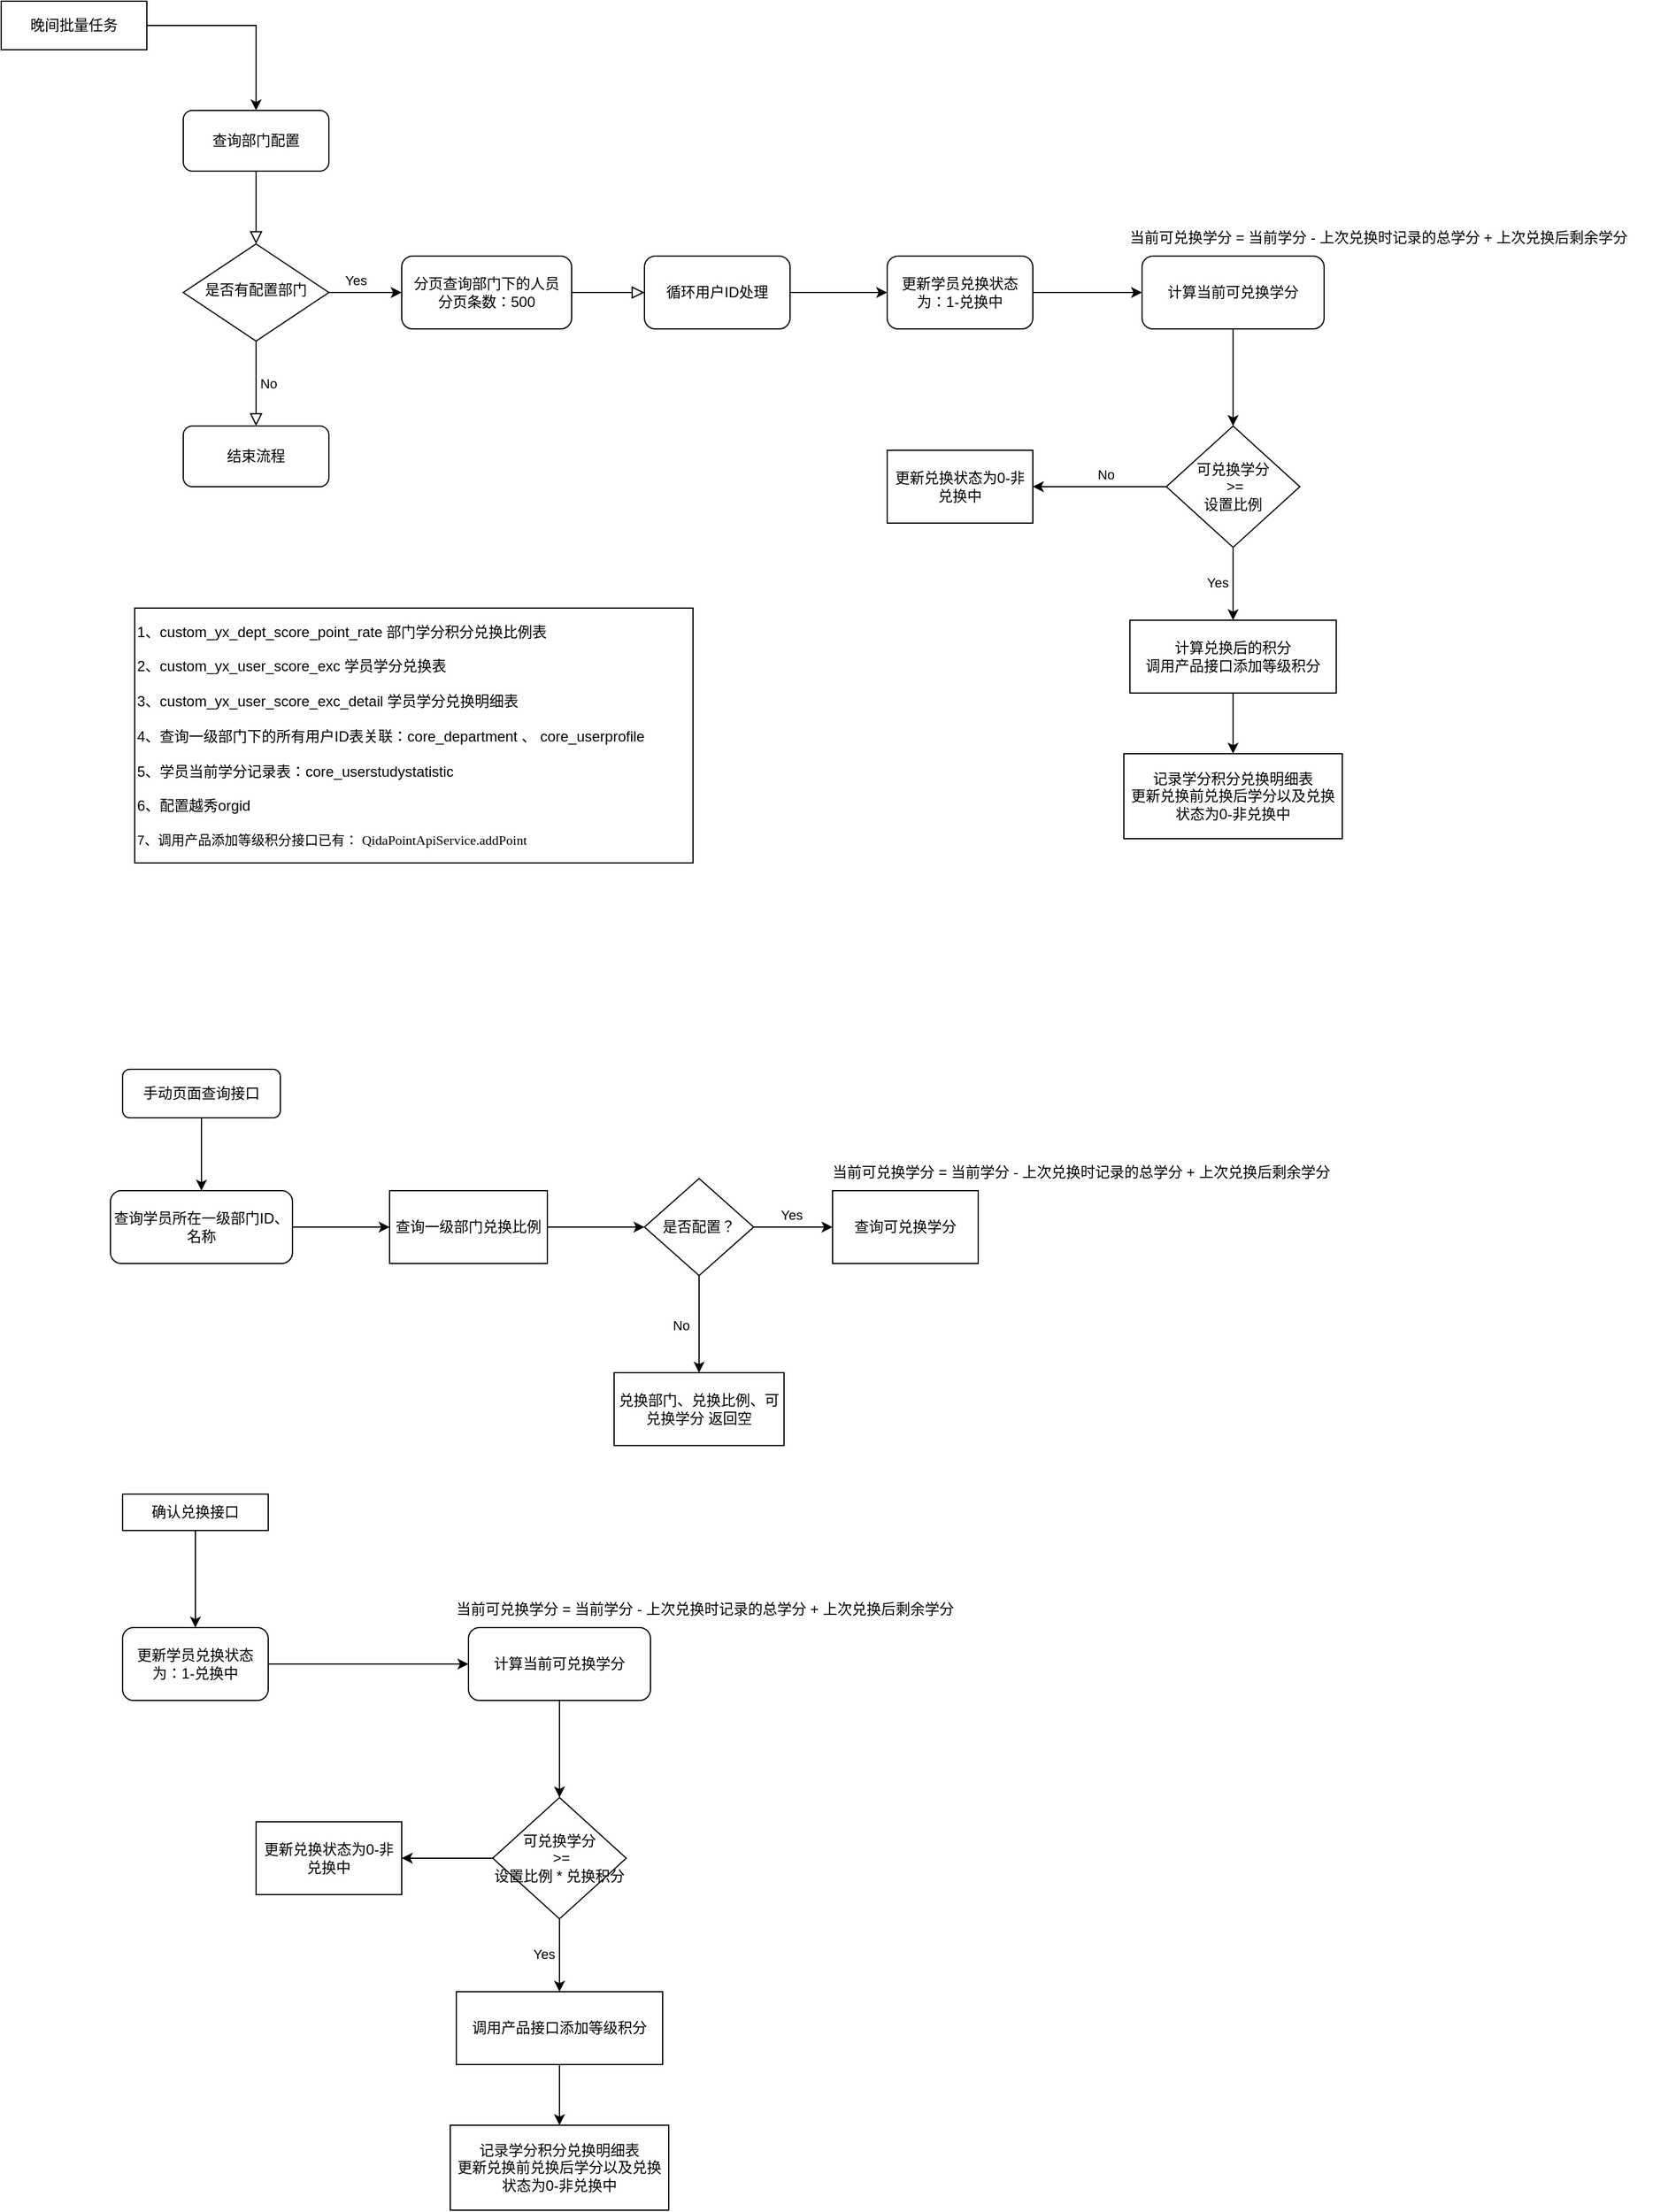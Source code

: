 <mxfile version="15.1.4" type="github"><diagram id="C5RBs43oDa-KdzZeNtuy" name="Page-1"><mxGraphModel dx="946" dy="621" grid="1" gridSize="10" guides="1" tooltips="1" connect="1" arrows="1" fold="1" page="1" pageScale="1" pageWidth="827" pageHeight="1169" math="0" shadow="0"><root><mxCell id="WIyWlLk6GJQsqaUBKTNV-0"/><mxCell id="WIyWlLk6GJQsqaUBKTNV-1" parent="WIyWlLk6GJQsqaUBKTNV-0"/><mxCell id="WIyWlLk6GJQsqaUBKTNV-2" value="" style="rounded=0;html=1;jettySize=auto;orthogonalLoop=1;fontSize=11;endArrow=block;endFill=0;endSize=8;strokeWidth=1;shadow=0;labelBackgroundColor=none;edgeStyle=orthogonalEdgeStyle;" parent="WIyWlLk6GJQsqaUBKTNV-1" source="WIyWlLk6GJQsqaUBKTNV-3" target="WIyWlLk6GJQsqaUBKTNV-6" edge="1"><mxGeometry relative="1" as="geometry"/></mxCell><mxCell id="WIyWlLk6GJQsqaUBKTNV-3" value="查询部门配置" style="rounded=1;whiteSpace=wrap;html=1;fontSize=12;glass=0;strokeWidth=1;shadow=0;" parent="WIyWlLk6GJQsqaUBKTNV-1" vertex="1"><mxGeometry x="210" y="120" width="120" height="50" as="geometry"/></mxCell><mxCell id="WIyWlLk6GJQsqaUBKTNV-5" value="No" style="edgeStyle=orthogonalEdgeStyle;rounded=0;html=1;jettySize=auto;orthogonalLoop=1;fontSize=11;endArrow=block;endFill=0;endSize=8;strokeWidth=1;shadow=0;labelBackgroundColor=none;" parent="WIyWlLk6GJQsqaUBKTNV-1" source="WIyWlLk6GJQsqaUBKTNV-6" target="WIyWlLk6GJQsqaUBKTNV-7" edge="1"><mxGeometry y="10" relative="1" as="geometry"><mxPoint as="offset"/></mxGeometry></mxCell><mxCell id="95srwG0zsuO4FYz2OOs8-27" style="edgeStyle=orthogonalEdgeStyle;rounded=0;orthogonalLoop=1;jettySize=auto;html=1;exitX=1;exitY=0.5;exitDx=0;exitDy=0;entryX=0;entryY=0.5;entryDx=0;entryDy=0;" parent="WIyWlLk6GJQsqaUBKTNV-1" source="WIyWlLk6GJQsqaUBKTNV-6" target="95srwG0zsuO4FYz2OOs8-0" edge="1"><mxGeometry relative="1" as="geometry"/></mxCell><mxCell id="95srwG0zsuO4FYz2OOs8-29" value="Yes" style="edgeLabel;html=1;align=center;verticalAlign=middle;resizable=0;points=[];" parent="95srwG0zsuO4FYz2OOs8-27" vertex="1" connectable="0"><mxGeometry x="0.124" relative="1" as="geometry"><mxPoint x="-12" y="-10" as="offset"/></mxGeometry></mxCell><mxCell id="WIyWlLk6GJQsqaUBKTNV-6" value="是否有配置部门" style="rhombus;whiteSpace=wrap;html=1;shadow=0;fontFamily=Helvetica;fontSize=12;align=center;strokeWidth=1;spacing=6;spacingTop=-4;" parent="WIyWlLk6GJQsqaUBKTNV-1" vertex="1"><mxGeometry x="210" y="230" width="120" height="80" as="geometry"/></mxCell><mxCell id="WIyWlLk6GJQsqaUBKTNV-7" value="结束流程" style="rounded=1;whiteSpace=wrap;html=1;fontSize=12;glass=0;strokeWidth=1;shadow=0;" parent="WIyWlLk6GJQsqaUBKTNV-1" vertex="1"><mxGeometry x="210" y="380" width="120" height="50" as="geometry"/></mxCell><mxCell id="WIyWlLk6GJQsqaUBKTNV-8" value="" style="rounded=0;html=1;jettySize=auto;orthogonalLoop=1;fontSize=11;endArrow=block;endFill=0;endSize=8;strokeWidth=1;shadow=0;labelBackgroundColor=none;edgeStyle=orthogonalEdgeStyle;exitX=1;exitY=0.5;exitDx=0;exitDy=0;entryX=0;entryY=0.5;entryDx=0;entryDy=0;" parent="WIyWlLk6GJQsqaUBKTNV-1" source="95srwG0zsuO4FYz2OOs8-0" target="95srwG0zsuO4FYz2OOs8-11" edge="1"><mxGeometry x="0.333" y="20" relative="1" as="geometry"><mxPoint as="offset"/><mxPoint x="775" y="290" as="sourcePoint"/><mxPoint x="775" y="350" as="targetPoint"/></mxGeometry></mxCell><mxCell id="95srwG0zsuO4FYz2OOs8-0" value="分页查询部门下的人员&lt;br&gt;分页条数：500" style="rounded=1;whiteSpace=wrap;html=1;" parent="WIyWlLk6GJQsqaUBKTNV-1" vertex="1"><mxGeometry x="390" y="240" width="140" height="60" as="geometry"/></mxCell><mxCell id="95srwG0zsuO4FYz2OOs8-77" style="edgeStyle=orthogonalEdgeStyle;rounded=0;orthogonalLoop=1;jettySize=auto;html=1;exitX=1;exitY=0.5;exitDx=0;exitDy=0;" parent="WIyWlLk6GJQsqaUBKTNV-1" source="95srwG0zsuO4FYz2OOs8-11" target="95srwG0zsuO4FYz2OOs8-75" edge="1"><mxGeometry relative="1" as="geometry"/></mxCell><mxCell id="95srwG0zsuO4FYz2OOs8-11" value="循环用户ID处理" style="rounded=1;whiteSpace=wrap;html=1;" parent="WIyWlLk6GJQsqaUBKTNV-1" vertex="1"><mxGeometry x="590" y="240" width="120" height="60" as="geometry"/></mxCell><mxCell id="95srwG0zsuO4FYz2OOs8-23" value="" style="edgeStyle=orthogonalEdgeStyle;rounded=0;orthogonalLoop=1;jettySize=auto;html=1;exitX=0.5;exitY=1;exitDx=0;exitDy=0;" parent="WIyWlLk6GJQsqaUBKTNV-1" source="95srwG0zsuO4FYz2OOs8-15" target="95srwG0zsuO4FYz2OOs8-22" edge="1"><mxGeometry relative="1" as="geometry"/></mxCell><mxCell id="95srwG0zsuO4FYz2OOs8-32" value="Yes" style="edgeLabel;html=1;align=center;verticalAlign=middle;resizable=0;points=[];" parent="95srwG0zsuO4FYz2OOs8-23" vertex="1" connectable="0"><mxGeometry x="-0.038" y="2" relative="1" as="geometry"><mxPoint x="-15" as="offset"/></mxGeometry></mxCell><mxCell id="95srwG0zsuO4FYz2OOs8-80" value="" style="edgeStyle=orthogonalEdgeStyle;rounded=0;orthogonalLoop=1;jettySize=auto;html=1;" parent="WIyWlLk6GJQsqaUBKTNV-1" source="95srwG0zsuO4FYz2OOs8-15" target="95srwG0zsuO4FYz2OOs8-79" edge="1"><mxGeometry relative="1" as="geometry"/></mxCell><mxCell id="95srwG0zsuO4FYz2OOs8-112" value="No" style="edgeLabel;html=1;align=center;verticalAlign=middle;resizable=0;points=[];" parent="95srwG0zsuO4FYz2OOs8-80" vertex="1" connectable="0"><mxGeometry x="-0.12" relative="1" as="geometry"><mxPoint x="-2" y="-10" as="offset"/></mxGeometry></mxCell><mxCell id="95srwG0zsuO4FYz2OOs8-15" value="可兑换学分&lt;br&gt;&amp;nbsp;&amp;gt;= &lt;br&gt;设置比例" style="rhombus;whiteSpace=wrap;html=1;" parent="WIyWlLk6GJQsqaUBKTNV-1" vertex="1"><mxGeometry x="1020" y="380" width="110" height="100" as="geometry"/></mxCell><mxCell id="95srwG0zsuO4FYz2OOs8-25" value="" style="edgeStyle=orthogonalEdgeStyle;rounded=0;orthogonalLoop=1;jettySize=auto;html=1;" parent="WIyWlLk6GJQsqaUBKTNV-1" source="95srwG0zsuO4FYz2OOs8-22" target="95srwG0zsuO4FYz2OOs8-24" edge="1"><mxGeometry relative="1" as="geometry"/></mxCell><mxCell id="95srwG0zsuO4FYz2OOs8-22" value="计算兑换后的积分&lt;br&gt;调用产品接口添加等级积分" style="whiteSpace=wrap;html=1;" parent="WIyWlLk6GJQsqaUBKTNV-1" vertex="1"><mxGeometry x="990" y="540" width="170" height="60" as="geometry"/></mxCell><mxCell id="95srwG0zsuO4FYz2OOs8-24" value="记录学分积分兑换明细表&lt;br&gt;更新兑换前兑换后学分以及兑换状态为0-非兑换中" style="whiteSpace=wrap;html=1;" parent="WIyWlLk6GJQsqaUBKTNV-1" vertex="1"><mxGeometry x="985" y="650" width="180" height="70" as="geometry"/></mxCell><mxCell id="95srwG0zsuO4FYz2OOs8-42" value="&lt;div&gt;1、custom_yx_dept_score_point_rate 部门学分积分兑换比例表&lt;/div&gt;&lt;div&gt;&lt;br&gt;&lt;/div&gt;&lt;div&gt;2、custom_yx_user_score_exc 学员学分兑换表&lt;/div&gt;&lt;div&gt;&lt;br&gt;&lt;/div&gt;&lt;div&gt;3、custom_yx_user_score_exc_detail 学员学分兑换明细表&lt;/div&gt;&lt;div&gt;&lt;br&gt;&lt;/div&gt;&lt;div&gt;4、查询一级部门下的所有用户ID表关联：core_department 、&amp;nbsp;core_userprofile&amp;nbsp;&lt;/div&gt;&lt;div&gt;&lt;br&gt;&lt;/div&gt;&lt;div&gt;5、学员当前学分记录表：&lt;span&gt;core_userstudystatistic&lt;/span&gt;&lt;/div&gt;&lt;div&gt;&lt;span&gt;&lt;br&gt;&lt;/span&gt;&lt;/div&gt;&lt;div&gt;&lt;span&gt;6、配置越秀orgid&lt;/span&gt;&lt;/div&gt;&lt;div&gt;&lt;span&gt;&lt;br&gt;&lt;/span&gt;&lt;/div&gt;&lt;div style=&quot;font-size: 11px&quot;&gt;&lt;span&gt;7、调用产品添加等级积分接口已有：&amp;nbsp;&lt;/span&gt;&lt;span style=&quot;background-color: rgb(255 , 255 , 255) ; font-size: 11px&quot;&gt;&lt;span style=&quot;font-family: &amp;#34;menlo&amp;#34; ; font-size: 11px&quot;&gt;QidaPointApiService.&lt;/span&gt;&lt;span style=&quot;font-family: &amp;#34;menlo&amp;#34; ; font-size: 11px&quot;&gt;addPoint&lt;/span&gt;&lt;/span&gt;&lt;/div&gt;" style="rounded=0;whiteSpace=wrap;html=1;fillColor=#ffffff;align=left;" parent="WIyWlLk6GJQsqaUBKTNV-1" vertex="1"><mxGeometry x="170" y="530" width="460" height="210" as="geometry"/></mxCell><mxCell id="95srwG0zsuO4FYz2OOs8-45" style="edgeStyle=orthogonalEdgeStyle;rounded=0;orthogonalLoop=1;jettySize=auto;html=1;exitX=1;exitY=0.5;exitDx=0;exitDy=0;" parent="WIyWlLk6GJQsqaUBKTNV-1" source="95srwG0zsuO4FYz2OOs8-44" target="WIyWlLk6GJQsqaUBKTNV-3" edge="1"><mxGeometry relative="1" as="geometry"/></mxCell><mxCell id="95srwG0zsuO4FYz2OOs8-44" value="晚间批量任务" style="rounded=0;whiteSpace=wrap;html=1;fillColor=#ffffff;align=center;" parent="WIyWlLk6GJQsqaUBKTNV-1" vertex="1"><mxGeometry x="60" y="30" width="120" height="40" as="geometry"/></mxCell><mxCell id="95srwG0zsuO4FYz2OOs8-82" style="edgeStyle=orthogonalEdgeStyle;rounded=0;orthogonalLoop=1;jettySize=auto;html=1;exitX=0.5;exitY=1;exitDx=0;exitDy=0;" parent="WIyWlLk6GJQsqaUBKTNV-1" source="95srwG0zsuO4FYz2OOs8-46" target="95srwG0zsuO4FYz2OOs8-47" edge="1"><mxGeometry relative="1" as="geometry"/></mxCell><mxCell id="95srwG0zsuO4FYz2OOs8-46" value="手动页面查询接口" style="rounded=1;whiteSpace=wrap;html=1;fillColor=#ffffff;align=center;" parent="WIyWlLk6GJQsqaUBKTNV-1" vertex="1"><mxGeometry x="160" y="910" width="130" height="40" as="geometry"/></mxCell><mxCell id="95srwG0zsuO4FYz2OOs8-84" style="edgeStyle=orthogonalEdgeStyle;rounded=0;orthogonalLoop=1;jettySize=auto;html=1;exitX=1;exitY=0.5;exitDx=0;exitDy=0;" parent="WIyWlLk6GJQsqaUBKTNV-1" source="95srwG0zsuO4FYz2OOs8-47" target="95srwG0zsuO4FYz2OOs8-52" edge="1"><mxGeometry relative="1" as="geometry"/></mxCell><mxCell id="95srwG0zsuO4FYz2OOs8-47" value="查询学员所在一级部门ID、名称" style="rounded=1;whiteSpace=wrap;html=1;fillColor=#ffffff;align=center;" parent="WIyWlLk6GJQsqaUBKTNV-1" vertex="1"><mxGeometry x="150" y="1010" width="150" height="60" as="geometry"/></mxCell><mxCell id="95srwG0zsuO4FYz2OOs8-61" value="" style="edgeStyle=orthogonalEdgeStyle;rounded=0;orthogonalLoop=1;jettySize=auto;html=1;" parent="WIyWlLk6GJQsqaUBKTNV-1" source="95srwG0zsuO4FYz2OOs8-50" target="95srwG0zsuO4FYz2OOs8-60" edge="1"><mxGeometry relative="1" as="geometry"/></mxCell><mxCell id="95srwG0zsuO4FYz2OOs8-88" value="No" style="edgeLabel;html=1;align=center;verticalAlign=middle;resizable=0;points=[];" parent="95srwG0zsuO4FYz2OOs8-61" vertex="1" connectable="0"><mxGeometry x="-0.117" relative="1" as="geometry"><mxPoint x="-15" y="5" as="offset"/></mxGeometry></mxCell><mxCell id="95srwG0zsuO4FYz2OOs8-86" style="edgeStyle=orthogonalEdgeStyle;rounded=0;orthogonalLoop=1;jettySize=auto;html=1;exitX=1;exitY=0.5;exitDx=0;exitDy=0;" parent="WIyWlLk6GJQsqaUBKTNV-1" source="95srwG0zsuO4FYz2OOs8-50" target="95srwG0zsuO4FYz2OOs8-62" edge="1"><mxGeometry relative="1" as="geometry"/></mxCell><mxCell id="95srwG0zsuO4FYz2OOs8-87" value="Yes" style="edgeLabel;html=1;align=center;verticalAlign=middle;resizable=0;points=[];" parent="95srwG0zsuO4FYz2OOs8-86" vertex="1" connectable="0"><mxGeometry x="-0.067" y="3" relative="1" as="geometry"><mxPoint y="-7" as="offset"/></mxGeometry></mxCell><mxCell id="95srwG0zsuO4FYz2OOs8-50" value="是否配置？" style="rhombus;whiteSpace=wrap;html=1;fillColor=#ffffff;align=center;" parent="WIyWlLk6GJQsqaUBKTNV-1" vertex="1"><mxGeometry x="590" y="1000" width="90" height="80" as="geometry"/></mxCell><mxCell id="95srwG0zsuO4FYz2OOs8-85" style="edgeStyle=orthogonalEdgeStyle;rounded=0;orthogonalLoop=1;jettySize=auto;html=1;exitX=1;exitY=0.5;exitDx=0;exitDy=0;entryX=0;entryY=0.5;entryDx=0;entryDy=0;" parent="WIyWlLk6GJQsqaUBKTNV-1" source="95srwG0zsuO4FYz2OOs8-52" target="95srwG0zsuO4FYz2OOs8-50" edge="1"><mxGeometry relative="1" as="geometry"/></mxCell><mxCell id="95srwG0zsuO4FYz2OOs8-52" value="查询一级部门兑换比例" style="whiteSpace=wrap;html=1;" parent="WIyWlLk6GJQsqaUBKTNV-1" vertex="1"><mxGeometry x="380" y="1010" width="130" height="60" as="geometry"/></mxCell><mxCell id="95srwG0zsuO4FYz2OOs8-60" value="&lt;span&gt;兑换部门、兑换比例、可兑换学分 返回空&lt;/span&gt;" style="whiteSpace=wrap;html=1;" parent="WIyWlLk6GJQsqaUBKTNV-1" vertex="1"><mxGeometry x="565" y="1160" width="140" height="60" as="geometry"/></mxCell><mxCell id="95srwG0zsuO4FYz2OOs8-62" value="查询可兑换学分" style="whiteSpace=wrap;html=1;" parent="WIyWlLk6GJQsqaUBKTNV-1" vertex="1"><mxGeometry x="745" y="1010" width="120" height="60" as="geometry"/></mxCell><mxCell id="95srwG0zsuO4FYz2OOs8-74" style="edgeStyle=orthogonalEdgeStyle;rounded=0;orthogonalLoop=1;jettySize=auto;html=1;exitX=0.5;exitY=1;exitDx=0;exitDy=0;" parent="WIyWlLk6GJQsqaUBKTNV-1" source="95srwG0zsuO4FYz2OOs8-68" target="95srwG0zsuO4FYz2OOs8-15" edge="1"><mxGeometry relative="1" as="geometry"/></mxCell><mxCell id="95srwG0zsuO4FYz2OOs8-68" value="计算当前可兑换学分" style="whiteSpace=wrap;html=1;rounded=1;" parent="WIyWlLk6GJQsqaUBKTNV-1" vertex="1"><mxGeometry x="1000" y="240" width="150" height="60" as="geometry"/></mxCell><mxCell id="95srwG0zsuO4FYz2OOs8-71" value="当前可兑换学分 = 当前学分 - 上次兑换时记录的总学分 + 上次兑换后剩余学分" style="text;html=1;strokeColor=none;fillColor=none;align=center;verticalAlign=middle;whiteSpace=wrap;rounded=0;" parent="WIyWlLk6GJQsqaUBKTNV-1" vertex="1"><mxGeometry x="970" y="210" width="450" height="30" as="geometry"/></mxCell><mxCell id="95srwG0zsuO4FYz2OOs8-114" style="edgeStyle=orthogonalEdgeStyle;rounded=0;orthogonalLoop=1;jettySize=auto;html=1;exitX=1;exitY=0.5;exitDx=0;exitDy=0;" parent="WIyWlLk6GJQsqaUBKTNV-1" source="95srwG0zsuO4FYz2OOs8-75" target="95srwG0zsuO4FYz2OOs8-68" edge="1"><mxGeometry relative="1" as="geometry"/></mxCell><mxCell id="95srwG0zsuO4FYz2OOs8-75" value="更新学员兑换状态为：1-兑换中" style="whiteSpace=wrap;html=1;rounded=1;" parent="WIyWlLk6GJQsqaUBKTNV-1" vertex="1"><mxGeometry x="790" y="240" width="120" height="60" as="geometry"/></mxCell><mxCell id="95srwG0zsuO4FYz2OOs8-79" value="&lt;span&gt;更新兑换状态为0-非兑换中&lt;/span&gt;" style="whiteSpace=wrap;html=1;" parent="WIyWlLk6GJQsqaUBKTNV-1" vertex="1"><mxGeometry x="790" y="400" width="120" height="60" as="geometry"/></mxCell><mxCell id="95srwG0zsuO4FYz2OOs8-83" value="当前可兑换学分 = 当前学分 - 上次兑换时记录的总学分 + 上次兑换后剩余学分" style="text;html=1;strokeColor=none;fillColor=none;align=center;verticalAlign=middle;whiteSpace=wrap;rounded=0;" parent="WIyWlLk6GJQsqaUBKTNV-1" vertex="1"><mxGeometry x="725" y="980" width="450" height="30" as="geometry"/></mxCell><mxCell id="95srwG0zsuO4FYz2OOs8-113" style="edgeStyle=orthogonalEdgeStyle;rounded=0;orthogonalLoop=1;jettySize=auto;html=1;exitX=0.5;exitY=1;exitDx=0;exitDy=0;" parent="WIyWlLk6GJQsqaUBKTNV-1" source="95srwG0zsuO4FYz2OOs8-90" target="95srwG0zsuO4FYz2OOs8-109" edge="1"><mxGeometry relative="1" as="geometry"/></mxCell><mxCell id="95srwG0zsuO4FYz2OOs8-90" value="确认兑换接口" style="rounded=0;whiteSpace=wrap;html=1;fillColor=#ffffff;align=center;" parent="WIyWlLk6GJQsqaUBKTNV-1" vertex="1"><mxGeometry x="160" y="1260" width="120" height="30" as="geometry"/></mxCell><mxCell id="95srwG0zsuO4FYz2OOs8-94" value="" style="edgeStyle=orthogonalEdgeStyle;rounded=0;orthogonalLoop=1;jettySize=auto;html=1;exitX=0.5;exitY=1;exitDx=0;exitDy=0;" parent="WIyWlLk6GJQsqaUBKTNV-1" source="95srwG0zsuO4FYz2OOs8-97" target="95srwG0zsuO4FYz2OOs8-99" edge="1"><mxGeometry relative="1" as="geometry"/></mxCell><mxCell id="95srwG0zsuO4FYz2OOs8-95" value="Yes" style="edgeLabel;html=1;align=center;verticalAlign=middle;resizable=0;points=[];" parent="95srwG0zsuO4FYz2OOs8-94" vertex="1" connectable="0"><mxGeometry x="-0.038" y="2" relative="1" as="geometry"><mxPoint x="-15" as="offset"/></mxGeometry></mxCell><mxCell id="95srwG0zsuO4FYz2OOs8-96" value="" style="edgeStyle=orthogonalEdgeStyle;rounded=0;orthogonalLoop=1;jettySize=auto;html=1;" parent="WIyWlLk6GJQsqaUBKTNV-1" source="95srwG0zsuO4FYz2OOs8-97" target="95srwG0zsuO4FYz2OOs8-110" edge="1"><mxGeometry relative="1" as="geometry"/></mxCell><mxCell id="95srwG0zsuO4FYz2OOs8-97" value="可兑换学分&lt;br&gt;&amp;nbsp;&amp;gt;= &lt;br&gt;设置比例 * 兑换积分" style="rhombus;whiteSpace=wrap;html=1;" parent="WIyWlLk6GJQsqaUBKTNV-1" vertex="1"><mxGeometry x="465" y="1510" width="110" height="100" as="geometry"/></mxCell><mxCell id="95srwG0zsuO4FYz2OOs8-98" value="" style="edgeStyle=orthogonalEdgeStyle;rounded=0;orthogonalLoop=1;jettySize=auto;html=1;" parent="WIyWlLk6GJQsqaUBKTNV-1" source="95srwG0zsuO4FYz2OOs8-99" target="95srwG0zsuO4FYz2OOs8-100" edge="1"><mxGeometry relative="1" as="geometry"/></mxCell><mxCell id="95srwG0zsuO4FYz2OOs8-99" value="调用产品接口添加等级积分" style="whiteSpace=wrap;html=1;" parent="WIyWlLk6GJQsqaUBKTNV-1" vertex="1"><mxGeometry x="435" y="1670" width="170" height="60" as="geometry"/></mxCell><mxCell id="95srwG0zsuO4FYz2OOs8-100" value="记录学分积分兑换明细表&lt;br&gt;更新兑换前兑换后学分以及兑换状态为0-非兑换中" style="whiteSpace=wrap;html=1;" parent="WIyWlLk6GJQsqaUBKTNV-1" vertex="1"><mxGeometry x="430" y="1780" width="180" height="70" as="geometry"/></mxCell><mxCell id="95srwG0zsuO4FYz2OOs8-105" style="edgeStyle=orthogonalEdgeStyle;rounded=0;orthogonalLoop=1;jettySize=auto;html=1;exitX=0.5;exitY=1;exitDx=0;exitDy=0;" parent="WIyWlLk6GJQsqaUBKTNV-1" source="95srwG0zsuO4FYz2OOs8-106" target="95srwG0zsuO4FYz2OOs8-97" edge="1"><mxGeometry relative="1" as="geometry"/></mxCell><mxCell id="95srwG0zsuO4FYz2OOs8-106" value="计算当前可兑换学分" style="whiteSpace=wrap;html=1;rounded=1;" parent="WIyWlLk6GJQsqaUBKTNV-1" vertex="1"><mxGeometry x="445" y="1370" width="150" height="60" as="geometry"/></mxCell><mxCell id="95srwG0zsuO4FYz2OOs8-107" value="当前可兑换学分 = 当前学分 - 上次兑换时记录的总学分 + 上次兑换后剩余学分" style="text;html=1;strokeColor=none;fillColor=none;align=center;verticalAlign=middle;whiteSpace=wrap;rounded=0;" parent="WIyWlLk6GJQsqaUBKTNV-1" vertex="1"><mxGeometry x="415" y="1340" width="450" height="30" as="geometry"/></mxCell><mxCell id="95srwG0zsuO4FYz2OOs8-115" style="edgeStyle=orthogonalEdgeStyle;rounded=0;orthogonalLoop=1;jettySize=auto;html=1;exitX=1;exitY=0.5;exitDx=0;exitDy=0;" parent="WIyWlLk6GJQsqaUBKTNV-1" source="95srwG0zsuO4FYz2OOs8-109" target="95srwG0zsuO4FYz2OOs8-106" edge="1"><mxGeometry relative="1" as="geometry"/></mxCell><mxCell id="95srwG0zsuO4FYz2OOs8-109" value="更新学员兑换状态为：1-兑换中" style="whiteSpace=wrap;html=1;rounded=1;" parent="WIyWlLk6GJQsqaUBKTNV-1" vertex="1"><mxGeometry x="160" y="1370" width="120" height="60" as="geometry"/></mxCell><mxCell id="95srwG0zsuO4FYz2OOs8-110" value="&lt;span&gt;更新兑换状态为0-非兑换中&lt;/span&gt;" style="whiteSpace=wrap;html=1;" parent="WIyWlLk6GJQsqaUBKTNV-1" vertex="1"><mxGeometry x="270" y="1530" width="120" height="60" as="geometry"/></mxCell></root></mxGraphModel></diagram></mxfile>